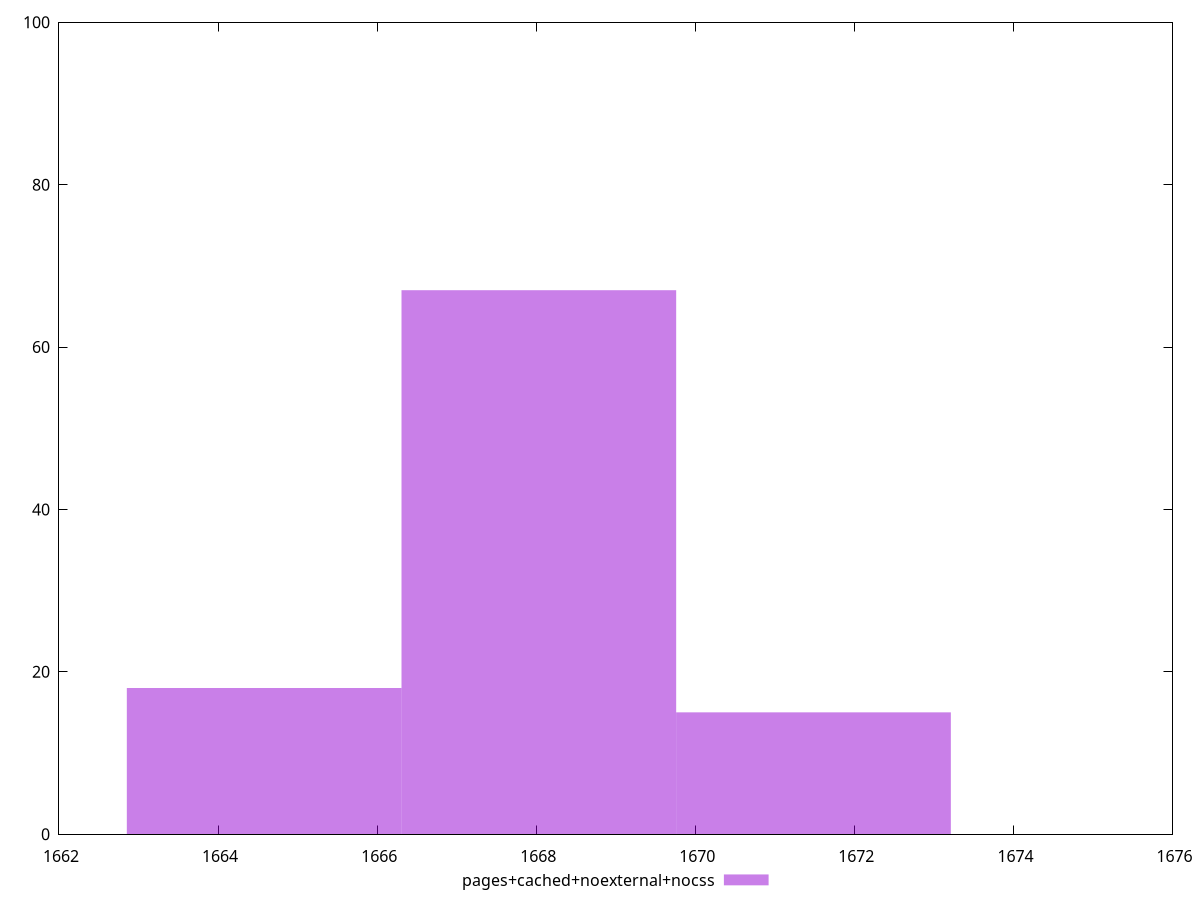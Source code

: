 reset
set terminal svg size 640, 490 enhanced background rgb 'white'
set output "reprap/metrics/comparison/histogram/9_vs_10.svg"

$pagesCachedNoexternalNocss <<EOF
1668.032983565182 67
1664.579499127159 18
1671.4864680032051 15
EOF

set key outside below
set boxwidth 3.453484438023151
set yrange [0:100]
set style fill transparent solid 0.5 noborder

plot \
  $pagesCachedNoexternalNocss title "pages+cached+noexternal+nocss" with boxes, \


reset